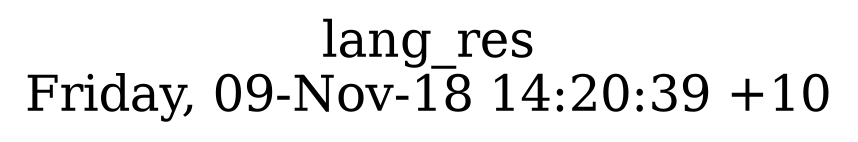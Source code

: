 digraph G {
fontsize="24";
label="lang_res\nFriday, 09-Nov-18 14:20:39 +10";
nojustify=true;
ordering=out;
rankdir=LR;
size="30";
}
